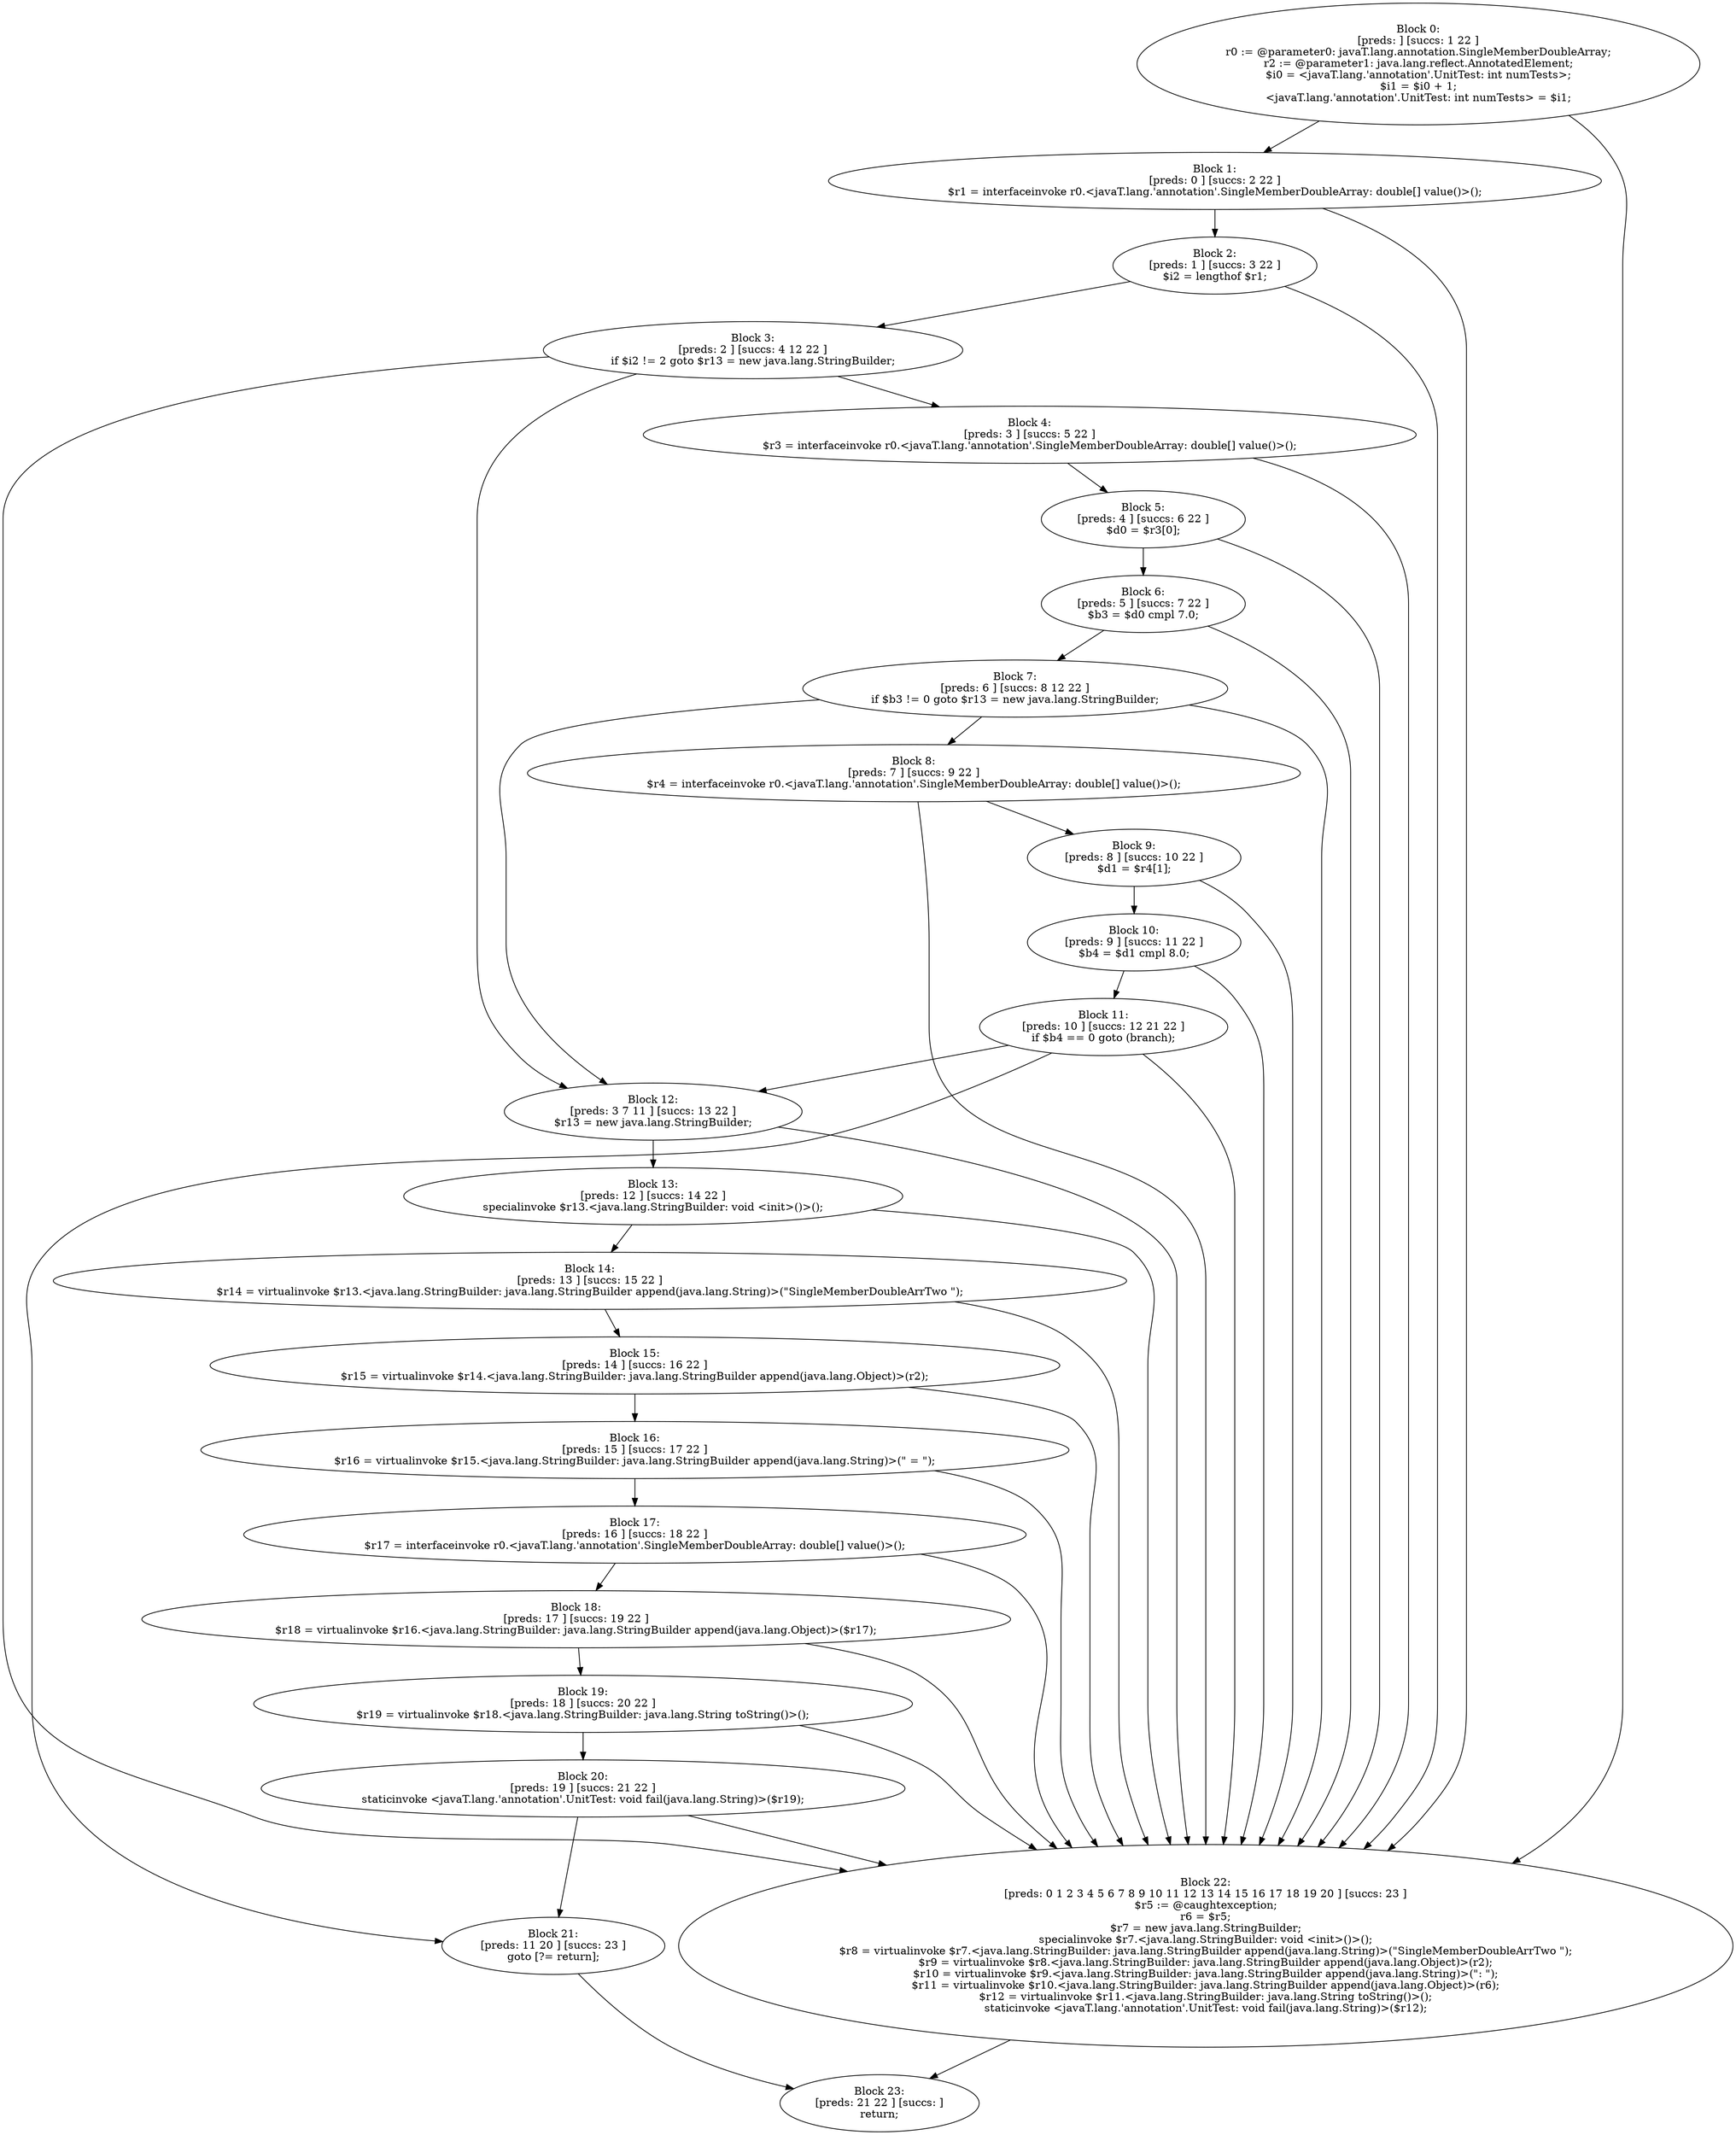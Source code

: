 digraph "unitGraph" {
    "Block 0:
[preds: ] [succs: 1 22 ]
r0 := @parameter0: javaT.lang.annotation.SingleMemberDoubleArray;
r2 := @parameter1: java.lang.reflect.AnnotatedElement;
$i0 = <javaT.lang.'annotation'.UnitTest: int numTests>;
$i1 = $i0 + 1;
<javaT.lang.'annotation'.UnitTest: int numTests> = $i1;
"
    "Block 1:
[preds: 0 ] [succs: 2 22 ]
$r1 = interfaceinvoke r0.<javaT.lang.'annotation'.SingleMemberDoubleArray: double[] value()>();
"
    "Block 2:
[preds: 1 ] [succs: 3 22 ]
$i2 = lengthof $r1;
"
    "Block 3:
[preds: 2 ] [succs: 4 12 22 ]
if $i2 != 2 goto $r13 = new java.lang.StringBuilder;
"
    "Block 4:
[preds: 3 ] [succs: 5 22 ]
$r3 = interfaceinvoke r0.<javaT.lang.'annotation'.SingleMemberDoubleArray: double[] value()>();
"
    "Block 5:
[preds: 4 ] [succs: 6 22 ]
$d0 = $r3[0];
"
    "Block 6:
[preds: 5 ] [succs: 7 22 ]
$b3 = $d0 cmpl 7.0;
"
    "Block 7:
[preds: 6 ] [succs: 8 12 22 ]
if $b3 != 0 goto $r13 = new java.lang.StringBuilder;
"
    "Block 8:
[preds: 7 ] [succs: 9 22 ]
$r4 = interfaceinvoke r0.<javaT.lang.'annotation'.SingleMemberDoubleArray: double[] value()>();
"
    "Block 9:
[preds: 8 ] [succs: 10 22 ]
$d1 = $r4[1];
"
    "Block 10:
[preds: 9 ] [succs: 11 22 ]
$b4 = $d1 cmpl 8.0;
"
    "Block 11:
[preds: 10 ] [succs: 12 21 22 ]
if $b4 == 0 goto (branch);
"
    "Block 12:
[preds: 3 7 11 ] [succs: 13 22 ]
$r13 = new java.lang.StringBuilder;
"
    "Block 13:
[preds: 12 ] [succs: 14 22 ]
specialinvoke $r13.<java.lang.StringBuilder: void <init>()>();
"
    "Block 14:
[preds: 13 ] [succs: 15 22 ]
$r14 = virtualinvoke $r13.<java.lang.StringBuilder: java.lang.StringBuilder append(java.lang.String)>(\"SingleMemberDoubleArrTwo \");
"
    "Block 15:
[preds: 14 ] [succs: 16 22 ]
$r15 = virtualinvoke $r14.<java.lang.StringBuilder: java.lang.StringBuilder append(java.lang.Object)>(r2);
"
    "Block 16:
[preds: 15 ] [succs: 17 22 ]
$r16 = virtualinvoke $r15.<java.lang.StringBuilder: java.lang.StringBuilder append(java.lang.String)>(\" = \");
"
    "Block 17:
[preds: 16 ] [succs: 18 22 ]
$r17 = interfaceinvoke r0.<javaT.lang.'annotation'.SingleMemberDoubleArray: double[] value()>();
"
    "Block 18:
[preds: 17 ] [succs: 19 22 ]
$r18 = virtualinvoke $r16.<java.lang.StringBuilder: java.lang.StringBuilder append(java.lang.Object)>($r17);
"
    "Block 19:
[preds: 18 ] [succs: 20 22 ]
$r19 = virtualinvoke $r18.<java.lang.StringBuilder: java.lang.String toString()>();
"
    "Block 20:
[preds: 19 ] [succs: 21 22 ]
staticinvoke <javaT.lang.'annotation'.UnitTest: void fail(java.lang.String)>($r19);
"
    "Block 21:
[preds: 11 20 ] [succs: 23 ]
goto [?= return];
"
    "Block 22:
[preds: 0 1 2 3 4 5 6 7 8 9 10 11 12 13 14 15 16 17 18 19 20 ] [succs: 23 ]
$r5 := @caughtexception;
r6 = $r5;
$r7 = new java.lang.StringBuilder;
specialinvoke $r7.<java.lang.StringBuilder: void <init>()>();
$r8 = virtualinvoke $r7.<java.lang.StringBuilder: java.lang.StringBuilder append(java.lang.String)>(\"SingleMemberDoubleArrTwo \");
$r9 = virtualinvoke $r8.<java.lang.StringBuilder: java.lang.StringBuilder append(java.lang.Object)>(r2);
$r10 = virtualinvoke $r9.<java.lang.StringBuilder: java.lang.StringBuilder append(java.lang.String)>(\": \");
$r11 = virtualinvoke $r10.<java.lang.StringBuilder: java.lang.StringBuilder append(java.lang.Object)>(r6);
$r12 = virtualinvoke $r11.<java.lang.StringBuilder: java.lang.String toString()>();
staticinvoke <javaT.lang.'annotation'.UnitTest: void fail(java.lang.String)>($r12);
"
    "Block 23:
[preds: 21 22 ] [succs: ]
return;
"
    "Block 0:
[preds: ] [succs: 1 22 ]
r0 := @parameter0: javaT.lang.annotation.SingleMemberDoubleArray;
r2 := @parameter1: java.lang.reflect.AnnotatedElement;
$i0 = <javaT.lang.'annotation'.UnitTest: int numTests>;
$i1 = $i0 + 1;
<javaT.lang.'annotation'.UnitTest: int numTests> = $i1;
"->"Block 1:
[preds: 0 ] [succs: 2 22 ]
$r1 = interfaceinvoke r0.<javaT.lang.'annotation'.SingleMemberDoubleArray: double[] value()>();
";
    "Block 0:
[preds: ] [succs: 1 22 ]
r0 := @parameter0: javaT.lang.annotation.SingleMemberDoubleArray;
r2 := @parameter1: java.lang.reflect.AnnotatedElement;
$i0 = <javaT.lang.'annotation'.UnitTest: int numTests>;
$i1 = $i0 + 1;
<javaT.lang.'annotation'.UnitTest: int numTests> = $i1;
"->"Block 22:
[preds: 0 1 2 3 4 5 6 7 8 9 10 11 12 13 14 15 16 17 18 19 20 ] [succs: 23 ]
$r5 := @caughtexception;
r6 = $r5;
$r7 = new java.lang.StringBuilder;
specialinvoke $r7.<java.lang.StringBuilder: void <init>()>();
$r8 = virtualinvoke $r7.<java.lang.StringBuilder: java.lang.StringBuilder append(java.lang.String)>(\"SingleMemberDoubleArrTwo \");
$r9 = virtualinvoke $r8.<java.lang.StringBuilder: java.lang.StringBuilder append(java.lang.Object)>(r2);
$r10 = virtualinvoke $r9.<java.lang.StringBuilder: java.lang.StringBuilder append(java.lang.String)>(\": \");
$r11 = virtualinvoke $r10.<java.lang.StringBuilder: java.lang.StringBuilder append(java.lang.Object)>(r6);
$r12 = virtualinvoke $r11.<java.lang.StringBuilder: java.lang.String toString()>();
staticinvoke <javaT.lang.'annotation'.UnitTest: void fail(java.lang.String)>($r12);
";
    "Block 1:
[preds: 0 ] [succs: 2 22 ]
$r1 = interfaceinvoke r0.<javaT.lang.'annotation'.SingleMemberDoubleArray: double[] value()>();
"->"Block 2:
[preds: 1 ] [succs: 3 22 ]
$i2 = lengthof $r1;
";
    "Block 1:
[preds: 0 ] [succs: 2 22 ]
$r1 = interfaceinvoke r0.<javaT.lang.'annotation'.SingleMemberDoubleArray: double[] value()>();
"->"Block 22:
[preds: 0 1 2 3 4 5 6 7 8 9 10 11 12 13 14 15 16 17 18 19 20 ] [succs: 23 ]
$r5 := @caughtexception;
r6 = $r5;
$r7 = new java.lang.StringBuilder;
specialinvoke $r7.<java.lang.StringBuilder: void <init>()>();
$r8 = virtualinvoke $r7.<java.lang.StringBuilder: java.lang.StringBuilder append(java.lang.String)>(\"SingleMemberDoubleArrTwo \");
$r9 = virtualinvoke $r8.<java.lang.StringBuilder: java.lang.StringBuilder append(java.lang.Object)>(r2);
$r10 = virtualinvoke $r9.<java.lang.StringBuilder: java.lang.StringBuilder append(java.lang.String)>(\": \");
$r11 = virtualinvoke $r10.<java.lang.StringBuilder: java.lang.StringBuilder append(java.lang.Object)>(r6);
$r12 = virtualinvoke $r11.<java.lang.StringBuilder: java.lang.String toString()>();
staticinvoke <javaT.lang.'annotation'.UnitTest: void fail(java.lang.String)>($r12);
";
    "Block 2:
[preds: 1 ] [succs: 3 22 ]
$i2 = lengthof $r1;
"->"Block 3:
[preds: 2 ] [succs: 4 12 22 ]
if $i2 != 2 goto $r13 = new java.lang.StringBuilder;
";
    "Block 2:
[preds: 1 ] [succs: 3 22 ]
$i2 = lengthof $r1;
"->"Block 22:
[preds: 0 1 2 3 4 5 6 7 8 9 10 11 12 13 14 15 16 17 18 19 20 ] [succs: 23 ]
$r5 := @caughtexception;
r6 = $r5;
$r7 = new java.lang.StringBuilder;
specialinvoke $r7.<java.lang.StringBuilder: void <init>()>();
$r8 = virtualinvoke $r7.<java.lang.StringBuilder: java.lang.StringBuilder append(java.lang.String)>(\"SingleMemberDoubleArrTwo \");
$r9 = virtualinvoke $r8.<java.lang.StringBuilder: java.lang.StringBuilder append(java.lang.Object)>(r2);
$r10 = virtualinvoke $r9.<java.lang.StringBuilder: java.lang.StringBuilder append(java.lang.String)>(\": \");
$r11 = virtualinvoke $r10.<java.lang.StringBuilder: java.lang.StringBuilder append(java.lang.Object)>(r6);
$r12 = virtualinvoke $r11.<java.lang.StringBuilder: java.lang.String toString()>();
staticinvoke <javaT.lang.'annotation'.UnitTest: void fail(java.lang.String)>($r12);
";
    "Block 3:
[preds: 2 ] [succs: 4 12 22 ]
if $i2 != 2 goto $r13 = new java.lang.StringBuilder;
"->"Block 4:
[preds: 3 ] [succs: 5 22 ]
$r3 = interfaceinvoke r0.<javaT.lang.'annotation'.SingleMemberDoubleArray: double[] value()>();
";
    "Block 3:
[preds: 2 ] [succs: 4 12 22 ]
if $i2 != 2 goto $r13 = new java.lang.StringBuilder;
"->"Block 12:
[preds: 3 7 11 ] [succs: 13 22 ]
$r13 = new java.lang.StringBuilder;
";
    "Block 3:
[preds: 2 ] [succs: 4 12 22 ]
if $i2 != 2 goto $r13 = new java.lang.StringBuilder;
"->"Block 22:
[preds: 0 1 2 3 4 5 6 7 8 9 10 11 12 13 14 15 16 17 18 19 20 ] [succs: 23 ]
$r5 := @caughtexception;
r6 = $r5;
$r7 = new java.lang.StringBuilder;
specialinvoke $r7.<java.lang.StringBuilder: void <init>()>();
$r8 = virtualinvoke $r7.<java.lang.StringBuilder: java.lang.StringBuilder append(java.lang.String)>(\"SingleMemberDoubleArrTwo \");
$r9 = virtualinvoke $r8.<java.lang.StringBuilder: java.lang.StringBuilder append(java.lang.Object)>(r2);
$r10 = virtualinvoke $r9.<java.lang.StringBuilder: java.lang.StringBuilder append(java.lang.String)>(\": \");
$r11 = virtualinvoke $r10.<java.lang.StringBuilder: java.lang.StringBuilder append(java.lang.Object)>(r6);
$r12 = virtualinvoke $r11.<java.lang.StringBuilder: java.lang.String toString()>();
staticinvoke <javaT.lang.'annotation'.UnitTest: void fail(java.lang.String)>($r12);
";
    "Block 4:
[preds: 3 ] [succs: 5 22 ]
$r3 = interfaceinvoke r0.<javaT.lang.'annotation'.SingleMemberDoubleArray: double[] value()>();
"->"Block 5:
[preds: 4 ] [succs: 6 22 ]
$d0 = $r3[0];
";
    "Block 4:
[preds: 3 ] [succs: 5 22 ]
$r3 = interfaceinvoke r0.<javaT.lang.'annotation'.SingleMemberDoubleArray: double[] value()>();
"->"Block 22:
[preds: 0 1 2 3 4 5 6 7 8 9 10 11 12 13 14 15 16 17 18 19 20 ] [succs: 23 ]
$r5 := @caughtexception;
r6 = $r5;
$r7 = new java.lang.StringBuilder;
specialinvoke $r7.<java.lang.StringBuilder: void <init>()>();
$r8 = virtualinvoke $r7.<java.lang.StringBuilder: java.lang.StringBuilder append(java.lang.String)>(\"SingleMemberDoubleArrTwo \");
$r9 = virtualinvoke $r8.<java.lang.StringBuilder: java.lang.StringBuilder append(java.lang.Object)>(r2);
$r10 = virtualinvoke $r9.<java.lang.StringBuilder: java.lang.StringBuilder append(java.lang.String)>(\": \");
$r11 = virtualinvoke $r10.<java.lang.StringBuilder: java.lang.StringBuilder append(java.lang.Object)>(r6);
$r12 = virtualinvoke $r11.<java.lang.StringBuilder: java.lang.String toString()>();
staticinvoke <javaT.lang.'annotation'.UnitTest: void fail(java.lang.String)>($r12);
";
    "Block 5:
[preds: 4 ] [succs: 6 22 ]
$d0 = $r3[0];
"->"Block 6:
[preds: 5 ] [succs: 7 22 ]
$b3 = $d0 cmpl 7.0;
";
    "Block 5:
[preds: 4 ] [succs: 6 22 ]
$d0 = $r3[0];
"->"Block 22:
[preds: 0 1 2 3 4 5 6 7 8 9 10 11 12 13 14 15 16 17 18 19 20 ] [succs: 23 ]
$r5 := @caughtexception;
r6 = $r5;
$r7 = new java.lang.StringBuilder;
specialinvoke $r7.<java.lang.StringBuilder: void <init>()>();
$r8 = virtualinvoke $r7.<java.lang.StringBuilder: java.lang.StringBuilder append(java.lang.String)>(\"SingleMemberDoubleArrTwo \");
$r9 = virtualinvoke $r8.<java.lang.StringBuilder: java.lang.StringBuilder append(java.lang.Object)>(r2);
$r10 = virtualinvoke $r9.<java.lang.StringBuilder: java.lang.StringBuilder append(java.lang.String)>(\": \");
$r11 = virtualinvoke $r10.<java.lang.StringBuilder: java.lang.StringBuilder append(java.lang.Object)>(r6);
$r12 = virtualinvoke $r11.<java.lang.StringBuilder: java.lang.String toString()>();
staticinvoke <javaT.lang.'annotation'.UnitTest: void fail(java.lang.String)>($r12);
";
    "Block 6:
[preds: 5 ] [succs: 7 22 ]
$b3 = $d0 cmpl 7.0;
"->"Block 7:
[preds: 6 ] [succs: 8 12 22 ]
if $b3 != 0 goto $r13 = new java.lang.StringBuilder;
";
    "Block 6:
[preds: 5 ] [succs: 7 22 ]
$b3 = $d0 cmpl 7.0;
"->"Block 22:
[preds: 0 1 2 3 4 5 6 7 8 9 10 11 12 13 14 15 16 17 18 19 20 ] [succs: 23 ]
$r5 := @caughtexception;
r6 = $r5;
$r7 = new java.lang.StringBuilder;
specialinvoke $r7.<java.lang.StringBuilder: void <init>()>();
$r8 = virtualinvoke $r7.<java.lang.StringBuilder: java.lang.StringBuilder append(java.lang.String)>(\"SingleMemberDoubleArrTwo \");
$r9 = virtualinvoke $r8.<java.lang.StringBuilder: java.lang.StringBuilder append(java.lang.Object)>(r2);
$r10 = virtualinvoke $r9.<java.lang.StringBuilder: java.lang.StringBuilder append(java.lang.String)>(\": \");
$r11 = virtualinvoke $r10.<java.lang.StringBuilder: java.lang.StringBuilder append(java.lang.Object)>(r6);
$r12 = virtualinvoke $r11.<java.lang.StringBuilder: java.lang.String toString()>();
staticinvoke <javaT.lang.'annotation'.UnitTest: void fail(java.lang.String)>($r12);
";
    "Block 7:
[preds: 6 ] [succs: 8 12 22 ]
if $b3 != 0 goto $r13 = new java.lang.StringBuilder;
"->"Block 8:
[preds: 7 ] [succs: 9 22 ]
$r4 = interfaceinvoke r0.<javaT.lang.'annotation'.SingleMemberDoubleArray: double[] value()>();
";
    "Block 7:
[preds: 6 ] [succs: 8 12 22 ]
if $b3 != 0 goto $r13 = new java.lang.StringBuilder;
"->"Block 12:
[preds: 3 7 11 ] [succs: 13 22 ]
$r13 = new java.lang.StringBuilder;
";
    "Block 7:
[preds: 6 ] [succs: 8 12 22 ]
if $b3 != 0 goto $r13 = new java.lang.StringBuilder;
"->"Block 22:
[preds: 0 1 2 3 4 5 6 7 8 9 10 11 12 13 14 15 16 17 18 19 20 ] [succs: 23 ]
$r5 := @caughtexception;
r6 = $r5;
$r7 = new java.lang.StringBuilder;
specialinvoke $r7.<java.lang.StringBuilder: void <init>()>();
$r8 = virtualinvoke $r7.<java.lang.StringBuilder: java.lang.StringBuilder append(java.lang.String)>(\"SingleMemberDoubleArrTwo \");
$r9 = virtualinvoke $r8.<java.lang.StringBuilder: java.lang.StringBuilder append(java.lang.Object)>(r2);
$r10 = virtualinvoke $r9.<java.lang.StringBuilder: java.lang.StringBuilder append(java.lang.String)>(\": \");
$r11 = virtualinvoke $r10.<java.lang.StringBuilder: java.lang.StringBuilder append(java.lang.Object)>(r6);
$r12 = virtualinvoke $r11.<java.lang.StringBuilder: java.lang.String toString()>();
staticinvoke <javaT.lang.'annotation'.UnitTest: void fail(java.lang.String)>($r12);
";
    "Block 8:
[preds: 7 ] [succs: 9 22 ]
$r4 = interfaceinvoke r0.<javaT.lang.'annotation'.SingleMemberDoubleArray: double[] value()>();
"->"Block 9:
[preds: 8 ] [succs: 10 22 ]
$d1 = $r4[1];
";
    "Block 8:
[preds: 7 ] [succs: 9 22 ]
$r4 = interfaceinvoke r0.<javaT.lang.'annotation'.SingleMemberDoubleArray: double[] value()>();
"->"Block 22:
[preds: 0 1 2 3 4 5 6 7 8 9 10 11 12 13 14 15 16 17 18 19 20 ] [succs: 23 ]
$r5 := @caughtexception;
r6 = $r5;
$r7 = new java.lang.StringBuilder;
specialinvoke $r7.<java.lang.StringBuilder: void <init>()>();
$r8 = virtualinvoke $r7.<java.lang.StringBuilder: java.lang.StringBuilder append(java.lang.String)>(\"SingleMemberDoubleArrTwo \");
$r9 = virtualinvoke $r8.<java.lang.StringBuilder: java.lang.StringBuilder append(java.lang.Object)>(r2);
$r10 = virtualinvoke $r9.<java.lang.StringBuilder: java.lang.StringBuilder append(java.lang.String)>(\": \");
$r11 = virtualinvoke $r10.<java.lang.StringBuilder: java.lang.StringBuilder append(java.lang.Object)>(r6);
$r12 = virtualinvoke $r11.<java.lang.StringBuilder: java.lang.String toString()>();
staticinvoke <javaT.lang.'annotation'.UnitTest: void fail(java.lang.String)>($r12);
";
    "Block 9:
[preds: 8 ] [succs: 10 22 ]
$d1 = $r4[1];
"->"Block 10:
[preds: 9 ] [succs: 11 22 ]
$b4 = $d1 cmpl 8.0;
";
    "Block 9:
[preds: 8 ] [succs: 10 22 ]
$d1 = $r4[1];
"->"Block 22:
[preds: 0 1 2 3 4 5 6 7 8 9 10 11 12 13 14 15 16 17 18 19 20 ] [succs: 23 ]
$r5 := @caughtexception;
r6 = $r5;
$r7 = new java.lang.StringBuilder;
specialinvoke $r7.<java.lang.StringBuilder: void <init>()>();
$r8 = virtualinvoke $r7.<java.lang.StringBuilder: java.lang.StringBuilder append(java.lang.String)>(\"SingleMemberDoubleArrTwo \");
$r9 = virtualinvoke $r8.<java.lang.StringBuilder: java.lang.StringBuilder append(java.lang.Object)>(r2);
$r10 = virtualinvoke $r9.<java.lang.StringBuilder: java.lang.StringBuilder append(java.lang.String)>(\": \");
$r11 = virtualinvoke $r10.<java.lang.StringBuilder: java.lang.StringBuilder append(java.lang.Object)>(r6);
$r12 = virtualinvoke $r11.<java.lang.StringBuilder: java.lang.String toString()>();
staticinvoke <javaT.lang.'annotation'.UnitTest: void fail(java.lang.String)>($r12);
";
    "Block 10:
[preds: 9 ] [succs: 11 22 ]
$b4 = $d1 cmpl 8.0;
"->"Block 11:
[preds: 10 ] [succs: 12 21 22 ]
if $b4 == 0 goto (branch);
";
    "Block 10:
[preds: 9 ] [succs: 11 22 ]
$b4 = $d1 cmpl 8.0;
"->"Block 22:
[preds: 0 1 2 3 4 5 6 7 8 9 10 11 12 13 14 15 16 17 18 19 20 ] [succs: 23 ]
$r5 := @caughtexception;
r6 = $r5;
$r7 = new java.lang.StringBuilder;
specialinvoke $r7.<java.lang.StringBuilder: void <init>()>();
$r8 = virtualinvoke $r7.<java.lang.StringBuilder: java.lang.StringBuilder append(java.lang.String)>(\"SingleMemberDoubleArrTwo \");
$r9 = virtualinvoke $r8.<java.lang.StringBuilder: java.lang.StringBuilder append(java.lang.Object)>(r2);
$r10 = virtualinvoke $r9.<java.lang.StringBuilder: java.lang.StringBuilder append(java.lang.String)>(\": \");
$r11 = virtualinvoke $r10.<java.lang.StringBuilder: java.lang.StringBuilder append(java.lang.Object)>(r6);
$r12 = virtualinvoke $r11.<java.lang.StringBuilder: java.lang.String toString()>();
staticinvoke <javaT.lang.'annotation'.UnitTest: void fail(java.lang.String)>($r12);
";
    "Block 11:
[preds: 10 ] [succs: 12 21 22 ]
if $b4 == 0 goto (branch);
"->"Block 12:
[preds: 3 7 11 ] [succs: 13 22 ]
$r13 = new java.lang.StringBuilder;
";
    "Block 11:
[preds: 10 ] [succs: 12 21 22 ]
if $b4 == 0 goto (branch);
"->"Block 21:
[preds: 11 20 ] [succs: 23 ]
goto [?= return];
";
    "Block 11:
[preds: 10 ] [succs: 12 21 22 ]
if $b4 == 0 goto (branch);
"->"Block 22:
[preds: 0 1 2 3 4 5 6 7 8 9 10 11 12 13 14 15 16 17 18 19 20 ] [succs: 23 ]
$r5 := @caughtexception;
r6 = $r5;
$r7 = new java.lang.StringBuilder;
specialinvoke $r7.<java.lang.StringBuilder: void <init>()>();
$r8 = virtualinvoke $r7.<java.lang.StringBuilder: java.lang.StringBuilder append(java.lang.String)>(\"SingleMemberDoubleArrTwo \");
$r9 = virtualinvoke $r8.<java.lang.StringBuilder: java.lang.StringBuilder append(java.lang.Object)>(r2);
$r10 = virtualinvoke $r9.<java.lang.StringBuilder: java.lang.StringBuilder append(java.lang.String)>(\": \");
$r11 = virtualinvoke $r10.<java.lang.StringBuilder: java.lang.StringBuilder append(java.lang.Object)>(r6);
$r12 = virtualinvoke $r11.<java.lang.StringBuilder: java.lang.String toString()>();
staticinvoke <javaT.lang.'annotation'.UnitTest: void fail(java.lang.String)>($r12);
";
    "Block 12:
[preds: 3 7 11 ] [succs: 13 22 ]
$r13 = new java.lang.StringBuilder;
"->"Block 13:
[preds: 12 ] [succs: 14 22 ]
specialinvoke $r13.<java.lang.StringBuilder: void <init>()>();
";
    "Block 12:
[preds: 3 7 11 ] [succs: 13 22 ]
$r13 = new java.lang.StringBuilder;
"->"Block 22:
[preds: 0 1 2 3 4 5 6 7 8 9 10 11 12 13 14 15 16 17 18 19 20 ] [succs: 23 ]
$r5 := @caughtexception;
r6 = $r5;
$r7 = new java.lang.StringBuilder;
specialinvoke $r7.<java.lang.StringBuilder: void <init>()>();
$r8 = virtualinvoke $r7.<java.lang.StringBuilder: java.lang.StringBuilder append(java.lang.String)>(\"SingleMemberDoubleArrTwo \");
$r9 = virtualinvoke $r8.<java.lang.StringBuilder: java.lang.StringBuilder append(java.lang.Object)>(r2);
$r10 = virtualinvoke $r9.<java.lang.StringBuilder: java.lang.StringBuilder append(java.lang.String)>(\": \");
$r11 = virtualinvoke $r10.<java.lang.StringBuilder: java.lang.StringBuilder append(java.lang.Object)>(r6);
$r12 = virtualinvoke $r11.<java.lang.StringBuilder: java.lang.String toString()>();
staticinvoke <javaT.lang.'annotation'.UnitTest: void fail(java.lang.String)>($r12);
";
    "Block 13:
[preds: 12 ] [succs: 14 22 ]
specialinvoke $r13.<java.lang.StringBuilder: void <init>()>();
"->"Block 14:
[preds: 13 ] [succs: 15 22 ]
$r14 = virtualinvoke $r13.<java.lang.StringBuilder: java.lang.StringBuilder append(java.lang.String)>(\"SingleMemberDoubleArrTwo \");
";
    "Block 13:
[preds: 12 ] [succs: 14 22 ]
specialinvoke $r13.<java.lang.StringBuilder: void <init>()>();
"->"Block 22:
[preds: 0 1 2 3 4 5 6 7 8 9 10 11 12 13 14 15 16 17 18 19 20 ] [succs: 23 ]
$r5 := @caughtexception;
r6 = $r5;
$r7 = new java.lang.StringBuilder;
specialinvoke $r7.<java.lang.StringBuilder: void <init>()>();
$r8 = virtualinvoke $r7.<java.lang.StringBuilder: java.lang.StringBuilder append(java.lang.String)>(\"SingleMemberDoubleArrTwo \");
$r9 = virtualinvoke $r8.<java.lang.StringBuilder: java.lang.StringBuilder append(java.lang.Object)>(r2);
$r10 = virtualinvoke $r9.<java.lang.StringBuilder: java.lang.StringBuilder append(java.lang.String)>(\": \");
$r11 = virtualinvoke $r10.<java.lang.StringBuilder: java.lang.StringBuilder append(java.lang.Object)>(r6);
$r12 = virtualinvoke $r11.<java.lang.StringBuilder: java.lang.String toString()>();
staticinvoke <javaT.lang.'annotation'.UnitTest: void fail(java.lang.String)>($r12);
";
    "Block 14:
[preds: 13 ] [succs: 15 22 ]
$r14 = virtualinvoke $r13.<java.lang.StringBuilder: java.lang.StringBuilder append(java.lang.String)>(\"SingleMemberDoubleArrTwo \");
"->"Block 15:
[preds: 14 ] [succs: 16 22 ]
$r15 = virtualinvoke $r14.<java.lang.StringBuilder: java.lang.StringBuilder append(java.lang.Object)>(r2);
";
    "Block 14:
[preds: 13 ] [succs: 15 22 ]
$r14 = virtualinvoke $r13.<java.lang.StringBuilder: java.lang.StringBuilder append(java.lang.String)>(\"SingleMemberDoubleArrTwo \");
"->"Block 22:
[preds: 0 1 2 3 4 5 6 7 8 9 10 11 12 13 14 15 16 17 18 19 20 ] [succs: 23 ]
$r5 := @caughtexception;
r6 = $r5;
$r7 = new java.lang.StringBuilder;
specialinvoke $r7.<java.lang.StringBuilder: void <init>()>();
$r8 = virtualinvoke $r7.<java.lang.StringBuilder: java.lang.StringBuilder append(java.lang.String)>(\"SingleMemberDoubleArrTwo \");
$r9 = virtualinvoke $r8.<java.lang.StringBuilder: java.lang.StringBuilder append(java.lang.Object)>(r2);
$r10 = virtualinvoke $r9.<java.lang.StringBuilder: java.lang.StringBuilder append(java.lang.String)>(\": \");
$r11 = virtualinvoke $r10.<java.lang.StringBuilder: java.lang.StringBuilder append(java.lang.Object)>(r6);
$r12 = virtualinvoke $r11.<java.lang.StringBuilder: java.lang.String toString()>();
staticinvoke <javaT.lang.'annotation'.UnitTest: void fail(java.lang.String)>($r12);
";
    "Block 15:
[preds: 14 ] [succs: 16 22 ]
$r15 = virtualinvoke $r14.<java.lang.StringBuilder: java.lang.StringBuilder append(java.lang.Object)>(r2);
"->"Block 16:
[preds: 15 ] [succs: 17 22 ]
$r16 = virtualinvoke $r15.<java.lang.StringBuilder: java.lang.StringBuilder append(java.lang.String)>(\" = \");
";
    "Block 15:
[preds: 14 ] [succs: 16 22 ]
$r15 = virtualinvoke $r14.<java.lang.StringBuilder: java.lang.StringBuilder append(java.lang.Object)>(r2);
"->"Block 22:
[preds: 0 1 2 3 4 5 6 7 8 9 10 11 12 13 14 15 16 17 18 19 20 ] [succs: 23 ]
$r5 := @caughtexception;
r6 = $r5;
$r7 = new java.lang.StringBuilder;
specialinvoke $r7.<java.lang.StringBuilder: void <init>()>();
$r8 = virtualinvoke $r7.<java.lang.StringBuilder: java.lang.StringBuilder append(java.lang.String)>(\"SingleMemberDoubleArrTwo \");
$r9 = virtualinvoke $r8.<java.lang.StringBuilder: java.lang.StringBuilder append(java.lang.Object)>(r2);
$r10 = virtualinvoke $r9.<java.lang.StringBuilder: java.lang.StringBuilder append(java.lang.String)>(\": \");
$r11 = virtualinvoke $r10.<java.lang.StringBuilder: java.lang.StringBuilder append(java.lang.Object)>(r6);
$r12 = virtualinvoke $r11.<java.lang.StringBuilder: java.lang.String toString()>();
staticinvoke <javaT.lang.'annotation'.UnitTest: void fail(java.lang.String)>($r12);
";
    "Block 16:
[preds: 15 ] [succs: 17 22 ]
$r16 = virtualinvoke $r15.<java.lang.StringBuilder: java.lang.StringBuilder append(java.lang.String)>(\" = \");
"->"Block 17:
[preds: 16 ] [succs: 18 22 ]
$r17 = interfaceinvoke r0.<javaT.lang.'annotation'.SingleMemberDoubleArray: double[] value()>();
";
    "Block 16:
[preds: 15 ] [succs: 17 22 ]
$r16 = virtualinvoke $r15.<java.lang.StringBuilder: java.lang.StringBuilder append(java.lang.String)>(\" = \");
"->"Block 22:
[preds: 0 1 2 3 4 5 6 7 8 9 10 11 12 13 14 15 16 17 18 19 20 ] [succs: 23 ]
$r5 := @caughtexception;
r6 = $r5;
$r7 = new java.lang.StringBuilder;
specialinvoke $r7.<java.lang.StringBuilder: void <init>()>();
$r8 = virtualinvoke $r7.<java.lang.StringBuilder: java.lang.StringBuilder append(java.lang.String)>(\"SingleMemberDoubleArrTwo \");
$r9 = virtualinvoke $r8.<java.lang.StringBuilder: java.lang.StringBuilder append(java.lang.Object)>(r2);
$r10 = virtualinvoke $r9.<java.lang.StringBuilder: java.lang.StringBuilder append(java.lang.String)>(\": \");
$r11 = virtualinvoke $r10.<java.lang.StringBuilder: java.lang.StringBuilder append(java.lang.Object)>(r6);
$r12 = virtualinvoke $r11.<java.lang.StringBuilder: java.lang.String toString()>();
staticinvoke <javaT.lang.'annotation'.UnitTest: void fail(java.lang.String)>($r12);
";
    "Block 17:
[preds: 16 ] [succs: 18 22 ]
$r17 = interfaceinvoke r0.<javaT.lang.'annotation'.SingleMemberDoubleArray: double[] value()>();
"->"Block 18:
[preds: 17 ] [succs: 19 22 ]
$r18 = virtualinvoke $r16.<java.lang.StringBuilder: java.lang.StringBuilder append(java.lang.Object)>($r17);
";
    "Block 17:
[preds: 16 ] [succs: 18 22 ]
$r17 = interfaceinvoke r0.<javaT.lang.'annotation'.SingleMemberDoubleArray: double[] value()>();
"->"Block 22:
[preds: 0 1 2 3 4 5 6 7 8 9 10 11 12 13 14 15 16 17 18 19 20 ] [succs: 23 ]
$r5 := @caughtexception;
r6 = $r5;
$r7 = new java.lang.StringBuilder;
specialinvoke $r7.<java.lang.StringBuilder: void <init>()>();
$r8 = virtualinvoke $r7.<java.lang.StringBuilder: java.lang.StringBuilder append(java.lang.String)>(\"SingleMemberDoubleArrTwo \");
$r9 = virtualinvoke $r8.<java.lang.StringBuilder: java.lang.StringBuilder append(java.lang.Object)>(r2);
$r10 = virtualinvoke $r9.<java.lang.StringBuilder: java.lang.StringBuilder append(java.lang.String)>(\": \");
$r11 = virtualinvoke $r10.<java.lang.StringBuilder: java.lang.StringBuilder append(java.lang.Object)>(r6);
$r12 = virtualinvoke $r11.<java.lang.StringBuilder: java.lang.String toString()>();
staticinvoke <javaT.lang.'annotation'.UnitTest: void fail(java.lang.String)>($r12);
";
    "Block 18:
[preds: 17 ] [succs: 19 22 ]
$r18 = virtualinvoke $r16.<java.lang.StringBuilder: java.lang.StringBuilder append(java.lang.Object)>($r17);
"->"Block 19:
[preds: 18 ] [succs: 20 22 ]
$r19 = virtualinvoke $r18.<java.lang.StringBuilder: java.lang.String toString()>();
";
    "Block 18:
[preds: 17 ] [succs: 19 22 ]
$r18 = virtualinvoke $r16.<java.lang.StringBuilder: java.lang.StringBuilder append(java.lang.Object)>($r17);
"->"Block 22:
[preds: 0 1 2 3 4 5 6 7 8 9 10 11 12 13 14 15 16 17 18 19 20 ] [succs: 23 ]
$r5 := @caughtexception;
r6 = $r5;
$r7 = new java.lang.StringBuilder;
specialinvoke $r7.<java.lang.StringBuilder: void <init>()>();
$r8 = virtualinvoke $r7.<java.lang.StringBuilder: java.lang.StringBuilder append(java.lang.String)>(\"SingleMemberDoubleArrTwo \");
$r9 = virtualinvoke $r8.<java.lang.StringBuilder: java.lang.StringBuilder append(java.lang.Object)>(r2);
$r10 = virtualinvoke $r9.<java.lang.StringBuilder: java.lang.StringBuilder append(java.lang.String)>(\": \");
$r11 = virtualinvoke $r10.<java.lang.StringBuilder: java.lang.StringBuilder append(java.lang.Object)>(r6);
$r12 = virtualinvoke $r11.<java.lang.StringBuilder: java.lang.String toString()>();
staticinvoke <javaT.lang.'annotation'.UnitTest: void fail(java.lang.String)>($r12);
";
    "Block 19:
[preds: 18 ] [succs: 20 22 ]
$r19 = virtualinvoke $r18.<java.lang.StringBuilder: java.lang.String toString()>();
"->"Block 20:
[preds: 19 ] [succs: 21 22 ]
staticinvoke <javaT.lang.'annotation'.UnitTest: void fail(java.lang.String)>($r19);
";
    "Block 19:
[preds: 18 ] [succs: 20 22 ]
$r19 = virtualinvoke $r18.<java.lang.StringBuilder: java.lang.String toString()>();
"->"Block 22:
[preds: 0 1 2 3 4 5 6 7 8 9 10 11 12 13 14 15 16 17 18 19 20 ] [succs: 23 ]
$r5 := @caughtexception;
r6 = $r5;
$r7 = new java.lang.StringBuilder;
specialinvoke $r7.<java.lang.StringBuilder: void <init>()>();
$r8 = virtualinvoke $r7.<java.lang.StringBuilder: java.lang.StringBuilder append(java.lang.String)>(\"SingleMemberDoubleArrTwo \");
$r9 = virtualinvoke $r8.<java.lang.StringBuilder: java.lang.StringBuilder append(java.lang.Object)>(r2);
$r10 = virtualinvoke $r9.<java.lang.StringBuilder: java.lang.StringBuilder append(java.lang.String)>(\": \");
$r11 = virtualinvoke $r10.<java.lang.StringBuilder: java.lang.StringBuilder append(java.lang.Object)>(r6);
$r12 = virtualinvoke $r11.<java.lang.StringBuilder: java.lang.String toString()>();
staticinvoke <javaT.lang.'annotation'.UnitTest: void fail(java.lang.String)>($r12);
";
    "Block 20:
[preds: 19 ] [succs: 21 22 ]
staticinvoke <javaT.lang.'annotation'.UnitTest: void fail(java.lang.String)>($r19);
"->"Block 21:
[preds: 11 20 ] [succs: 23 ]
goto [?= return];
";
    "Block 20:
[preds: 19 ] [succs: 21 22 ]
staticinvoke <javaT.lang.'annotation'.UnitTest: void fail(java.lang.String)>($r19);
"->"Block 22:
[preds: 0 1 2 3 4 5 6 7 8 9 10 11 12 13 14 15 16 17 18 19 20 ] [succs: 23 ]
$r5 := @caughtexception;
r6 = $r5;
$r7 = new java.lang.StringBuilder;
specialinvoke $r7.<java.lang.StringBuilder: void <init>()>();
$r8 = virtualinvoke $r7.<java.lang.StringBuilder: java.lang.StringBuilder append(java.lang.String)>(\"SingleMemberDoubleArrTwo \");
$r9 = virtualinvoke $r8.<java.lang.StringBuilder: java.lang.StringBuilder append(java.lang.Object)>(r2);
$r10 = virtualinvoke $r9.<java.lang.StringBuilder: java.lang.StringBuilder append(java.lang.String)>(\": \");
$r11 = virtualinvoke $r10.<java.lang.StringBuilder: java.lang.StringBuilder append(java.lang.Object)>(r6);
$r12 = virtualinvoke $r11.<java.lang.StringBuilder: java.lang.String toString()>();
staticinvoke <javaT.lang.'annotation'.UnitTest: void fail(java.lang.String)>($r12);
";
    "Block 21:
[preds: 11 20 ] [succs: 23 ]
goto [?= return];
"->"Block 23:
[preds: 21 22 ] [succs: ]
return;
";
    "Block 22:
[preds: 0 1 2 3 4 5 6 7 8 9 10 11 12 13 14 15 16 17 18 19 20 ] [succs: 23 ]
$r5 := @caughtexception;
r6 = $r5;
$r7 = new java.lang.StringBuilder;
specialinvoke $r7.<java.lang.StringBuilder: void <init>()>();
$r8 = virtualinvoke $r7.<java.lang.StringBuilder: java.lang.StringBuilder append(java.lang.String)>(\"SingleMemberDoubleArrTwo \");
$r9 = virtualinvoke $r8.<java.lang.StringBuilder: java.lang.StringBuilder append(java.lang.Object)>(r2);
$r10 = virtualinvoke $r9.<java.lang.StringBuilder: java.lang.StringBuilder append(java.lang.String)>(\": \");
$r11 = virtualinvoke $r10.<java.lang.StringBuilder: java.lang.StringBuilder append(java.lang.Object)>(r6);
$r12 = virtualinvoke $r11.<java.lang.StringBuilder: java.lang.String toString()>();
staticinvoke <javaT.lang.'annotation'.UnitTest: void fail(java.lang.String)>($r12);
"->"Block 23:
[preds: 21 22 ] [succs: ]
return;
";
}
